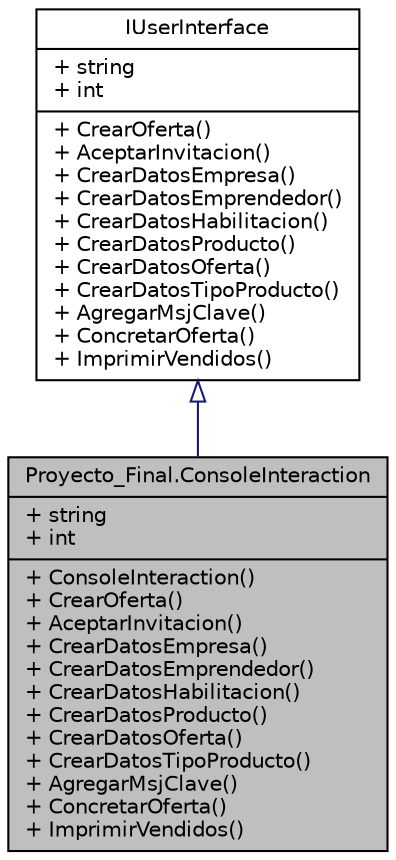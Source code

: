 digraph "Proyecto_Final.ConsoleInteraction"
{
 // INTERACTIVE_SVG=YES
 // LATEX_PDF_SIZE
  edge [fontname="Helvetica",fontsize="10",labelfontname="Helvetica",labelfontsize="10"];
  node [fontname="Helvetica",fontsize="10",shape=record];
  Node1 [label="{Proyecto_Final.ConsoleInteraction\n|+ string\l+ int\l|+ ConsoleInteraction()\l+ CrearOferta()\l+ AceptarInvitacion()\l+ CrearDatosEmpresa()\l+ CrearDatosEmprendedor()\l+ CrearDatosHabilitacion()\l+ CrearDatosProducto()\l+ CrearDatosOferta()\l+ CrearDatosTipoProducto()\l+ AgregarMsjClave()\l+ ConcretarOferta()\l+ ImprimirVendidos()\l}",height=0.2,width=0.4,color="black", fillcolor="grey75", style="filled", fontcolor="black",tooltip="Clase encargada de interactuar con el usuario a travez de la consola."];
  Node2 -> Node1 [dir="back",color="midnightblue",fontsize="10",style="solid",arrowtail="onormal",fontname="Helvetica"];
  Node2 [label="{IUserInterface\n|+ string\l+ int\l|+ CrearOferta()\l+ AceptarInvitacion()\l+ CrearDatosEmpresa()\l+ CrearDatosEmprendedor()\l+ CrearDatosHabilitacion()\l+ CrearDatosProducto()\l+ CrearDatosOferta()\l+ CrearDatosTipoProducto()\l+ AgregarMsjClave()\l+ ConcretarOferta()\l+ ImprimirVendidos()\l}",height=0.2,width=0.4,color="black", fillcolor="white", style="filled",URL="$interfaceProyecto__Final_1_1IUserInterface.html",tooltip="Esta interface permite implementar distintas formas de que el usuario interactue con el bot."];
}
